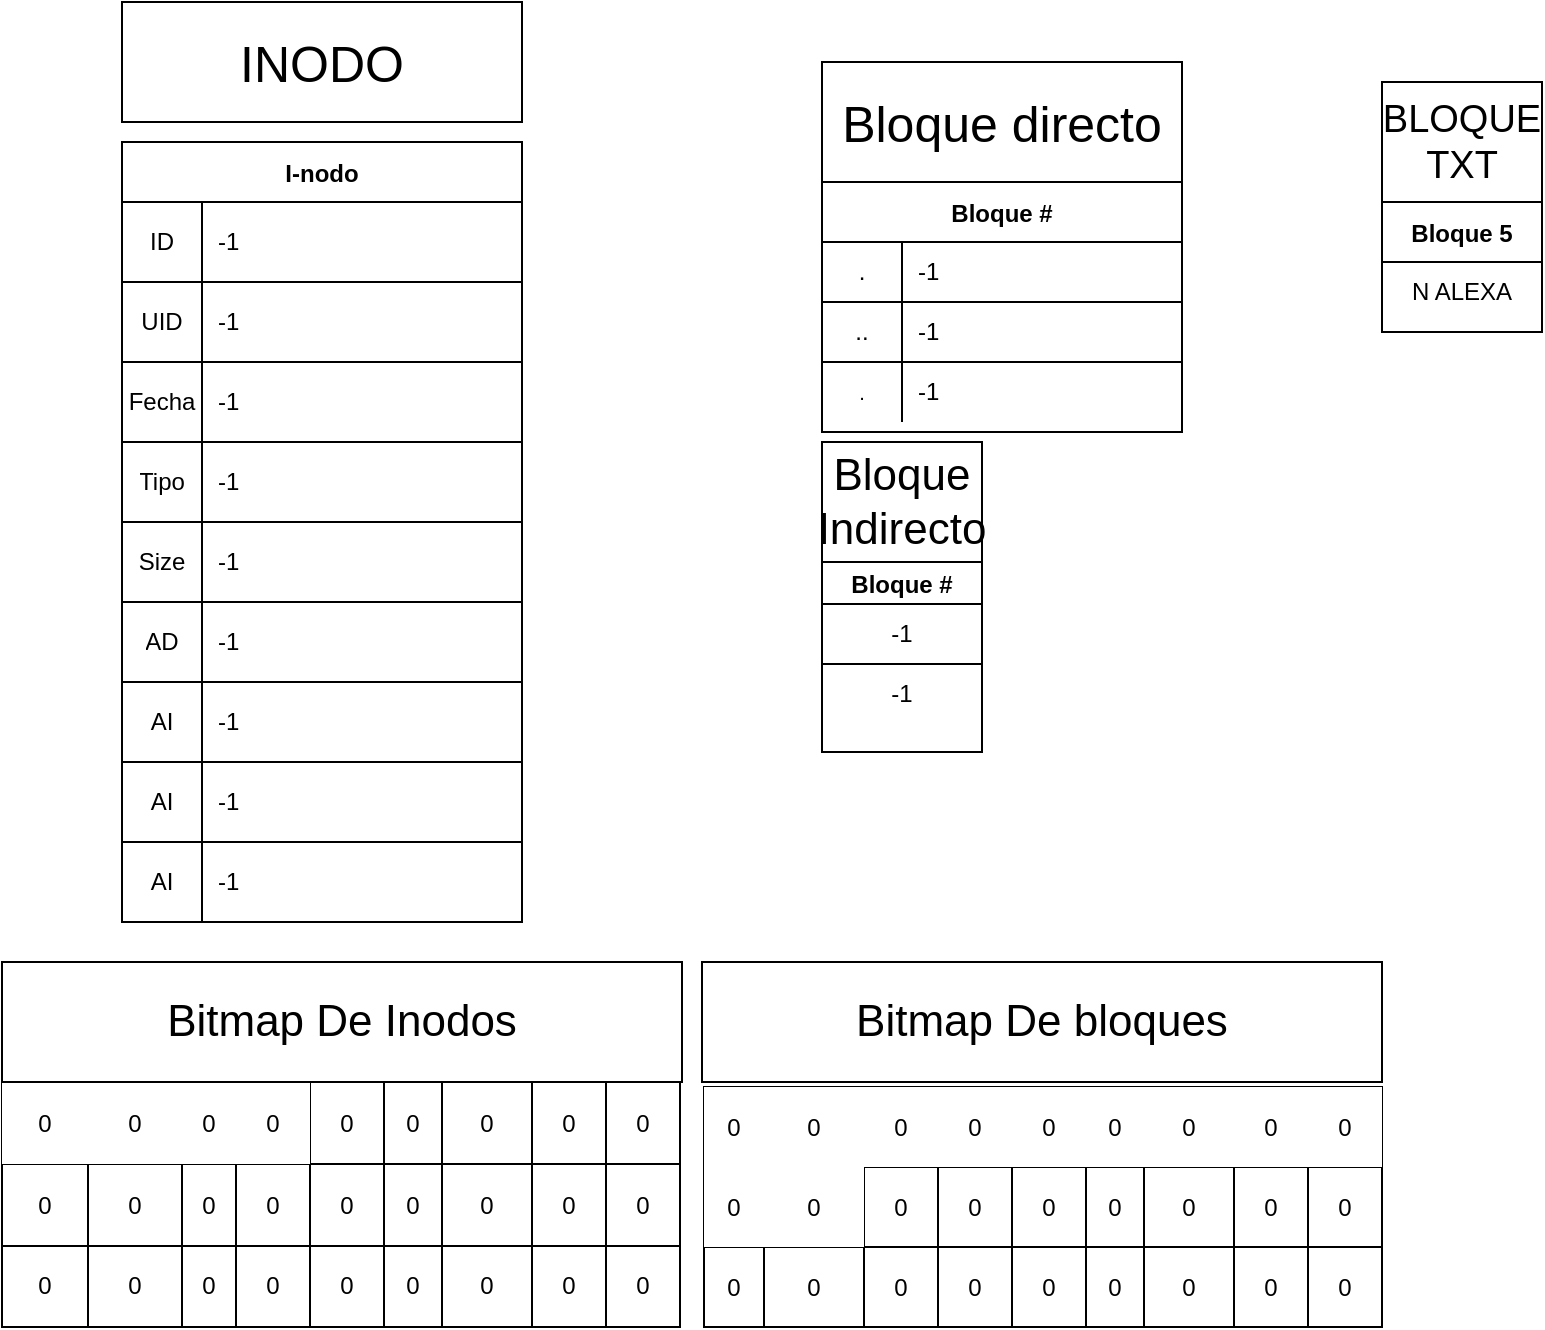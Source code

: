 <mxfile>
    <diagram id="dc-ggkR-Ff9MJkF_ljBO" name="Página-1">
        <mxGraphModel dx="1216" dy="509" grid="1" gridSize="10" guides="1" tooltips="1" connect="1" arrows="1" fold="1" page="1" pageScale="1" pageWidth="827" pageHeight="1169" math="0" shadow="0">
            <root>
                <mxCell id="0"/>
                <mxCell id="1" parent="0"/>
                <mxCell id="2" value="Bloque #" style="shape=table;startSize=21;container=1;collapsible=0;childLayout=tableLayout;fixedRows=1;rowLines=1;fontStyle=1;comic=0;gradientColor=none;resizeLast=0;resizeLastRow=0;" vertex="1" parent="1">
                    <mxGeometry x="440" y="360" width="80" height="95" as="geometry"/>
                </mxCell>
                <mxCell id="3" style="shape=tableRow;horizontal=0;startSize=0;swimlaneHead=0;swimlaneBody=0;top=0;left=0;bottom=0;right=0;collapsible=0;dropTarget=0;fillColor=none;points=[[0,0.5],[1,0.5]];portConstraint=eastwest;comic=0;" vertex="1" parent="2">
                    <mxGeometry y="21" width="80" height="30" as="geometry"/>
                </mxCell>
                <mxCell id="4" value="-1" style="shape=partialRectangle;html=1;whiteSpace=wrap;connectable=0;fillColor=none;top=0;left=0;bottom=0;right=0;overflow=hidden;pointerEvents=1;comic=0;" vertex="1" parent="3">
                    <mxGeometry width="80" height="30" as="geometry">
                        <mxRectangle width="80" height="30" as="alternateBounds"/>
                    </mxGeometry>
                </mxCell>
                <mxCell id="5" value="" style="shape=tableRow;horizontal=0;startSize=0;swimlaneHead=0;swimlaneBody=0;top=0;left=0;bottom=0;right=0;collapsible=0;dropTarget=0;fillColor=none;points=[[0,0.5],[1,0.5]];portConstraint=eastwest;comic=0;" vertex="1" parent="2">
                    <mxGeometry y="51" width="80" height="30" as="geometry"/>
                </mxCell>
                <mxCell id="6" value="-1" style="shape=partialRectangle;html=1;whiteSpace=wrap;connectable=0;fillColor=none;top=0;left=0;bottom=0;right=0;overflow=hidden;pointerEvents=1;comic=0;" vertex="1" parent="5">
                    <mxGeometry width="80" height="30" as="geometry">
                        <mxRectangle width="80" height="30" as="alternateBounds"/>
                    </mxGeometry>
                </mxCell>
                <mxCell id="7" value="Bloque #" style="shape=table;startSize=30;container=1;collapsible=0;childLayout=tableLayout;fixedRows=1;rowLines=1;fontStyle=1;comic=0;gradientColor=none;resizeLast=0;resizeLastRow=0;" vertex="1" parent="1">
                    <mxGeometry x="440" y="170" width="180" height="125" as="geometry"/>
                </mxCell>
                <mxCell id="8" value="" style="shape=tableRow;horizontal=0;startSize=0;swimlaneHead=0;swimlaneBody=0;top=0;left=0;bottom=0;right=0;collapsible=0;dropTarget=0;fillColor=none;points=[[0,0.5],[1,0.5]];portConstraint=eastwest;comic=0;" vertex="1" parent="7">
                    <mxGeometry y="30" width="180" height="30" as="geometry"/>
                </mxCell>
                <mxCell id="9" value="." style="shape=partialRectangle;html=1;whiteSpace=wrap;connectable=0;fillColor=none;top=0;left=0;bottom=0;right=0;overflow=hidden;pointerEvents=1;comic=0;" vertex="1" parent="8">
                    <mxGeometry width="40" height="30" as="geometry">
                        <mxRectangle width="40" height="30" as="alternateBounds"/>
                    </mxGeometry>
                </mxCell>
                <mxCell id="10" value="-1" style="shape=partialRectangle;html=1;whiteSpace=wrap;connectable=0;fillColor=none;top=0;left=0;bottom=0;right=0;align=left;spacingLeft=6;overflow=hidden;comic=0;" vertex="1" parent="8">
                    <mxGeometry x="40" width="140" height="30" as="geometry">
                        <mxRectangle width="140" height="30" as="alternateBounds"/>
                    </mxGeometry>
                </mxCell>
                <mxCell id="11" value="" style="shape=tableRow;horizontal=0;startSize=0;swimlaneHead=0;swimlaneBody=0;top=0;left=0;bottom=0;right=0;collapsible=0;dropTarget=0;fillColor=none;points=[[0,0.5],[1,0.5]];portConstraint=eastwest;comic=0;" vertex="1" parent="7">
                    <mxGeometry y="60" width="180" height="30" as="geometry"/>
                </mxCell>
                <mxCell id="12" value=".." style="shape=partialRectangle;html=1;whiteSpace=wrap;connectable=0;fillColor=none;top=0;left=0;bottom=0;right=0;overflow=hidden;comic=0;" vertex="1" parent="11">
                    <mxGeometry width="40" height="30" as="geometry">
                        <mxRectangle width="40" height="30" as="alternateBounds"/>
                    </mxGeometry>
                </mxCell>
                <mxCell id="13" value="-1" style="shape=partialRectangle;html=1;whiteSpace=wrap;connectable=0;fillColor=none;top=0;left=0;bottom=0;right=0;align=left;spacingLeft=6;overflow=hidden;comic=0;" vertex="1" parent="11">
                    <mxGeometry x="40" width="140" height="30" as="geometry">
                        <mxRectangle width="140" height="30" as="alternateBounds"/>
                    </mxGeometry>
                </mxCell>
                <mxCell id="14" value="" style="shape=tableRow;horizontal=0;startSize=0;swimlaneHead=0;swimlaneBody=0;top=0;left=0;bottom=0;right=0;collapsible=0;dropTarget=0;fillColor=none;points=[[0,0.5],[1,0.5]];portConstraint=eastwest;comic=0;" vertex="1" parent="7">
                    <mxGeometry y="90" width="180" height="30" as="geometry"/>
                </mxCell>
                <mxCell id="15" value="&lt;font style=&quot;font-size: 10px;&quot;&gt;.&lt;/font&gt;" style="shape=partialRectangle;html=1;whiteSpace=wrap;connectable=0;fillColor=none;top=0;left=0;bottom=0;right=0;overflow=hidden;comic=0;" vertex="1" parent="14">
                    <mxGeometry width="40" height="30" as="geometry">
                        <mxRectangle width="40" height="30" as="alternateBounds"/>
                    </mxGeometry>
                </mxCell>
                <mxCell id="16" value="-1" style="shape=partialRectangle;html=1;whiteSpace=wrap;connectable=0;fillColor=none;top=0;left=0;bottom=0;right=0;align=left;spacingLeft=6;overflow=hidden;comic=0;" vertex="1" parent="14">
                    <mxGeometry x="40" width="140" height="30" as="geometry">
                        <mxRectangle width="140" height="30" as="alternateBounds"/>
                    </mxGeometry>
                </mxCell>
                <mxCell id="17" value="I-nodo" style="shape=table;startSize=30;container=1;collapsible=0;childLayout=tableLayout;fixedRows=0;rowLines=1;fontStyle=1;enumerate=0;moveCells=0;comic=0;treeMoving=0;treeFolding=1;resizeHeight=0;resizeWidth=0;expand=1;perimeter=rectanglePerimeter;resizeLastRow=0;resizeLast=1;columnLines=1;" vertex="1" parent="1">
                    <mxGeometry x="90" y="150" width="200" height="390" as="geometry"/>
                </mxCell>
                <mxCell id="18" value="" style="shape=tableRow;horizontal=0;startSize=0;swimlaneHead=0;swimlaneBody=0;top=0;left=0;bottom=0;right=0;collapsible=0;dropTarget=0;fillColor=none;points=[[0,0.5],[1,0.5]];portConstraint=eastwest;" vertex="1" parent="17">
                    <mxGeometry y="30" width="200" height="40" as="geometry"/>
                </mxCell>
                <mxCell id="19" value="ID" style="shape=partialRectangle;html=1;whiteSpace=wrap;connectable=0;fillColor=none;top=0;left=0;bottom=0;right=0;overflow=hidden;pointerEvents=1;" vertex="1" parent="18">
                    <mxGeometry width="40" height="40" as="geometry">
                        <mxRectangle width="40" height="40" as="alternateBounds"/>
                    </mxGeometry>
                </mxCell>
                <mxCell id="20" value="-1" style="shape=partialRectangle;html=1;whiteSpace=wrap;connectable=0;fillColor=none;top=0;left=0;bottom=0;right=0;align=left;spacingLeft=6;overflow=hidden;" vertex="1" parent="18">
                    <mxGeometry x="40" width="160" height="40" as="geometry">
                        <mxRectangle width="160" height="40" as="alternateBounds"/>
                    </mxGeometry>
                </mxCell>
                <mxCell id="21" value="" style="shape=tableRow;horizontal=0;startSize=0;swimlaneHead=0;swimlaneBody=0;top=0;left=0;bottom=0;right=0;collapsible=0;dropTarget=0;fillColor=none;points=[[0,0.5],[1,0.5]];portConstraint=eastwest;" vertex="1" parent="17">
                    <mxGeometry y="70" width="200" height="40" as="geometry"/>
                </mxCell>
                <mxCell id="22" value="UID" style="shape=partialRectangle;html=1;whiteSpace=wrap;connectable=0;fillColor=none;top=0;left=0;bottom=0;right=0;overflow=hidden;" vertex="1" parent="21">
                    <mxGeometry width="40" height="40" as="geometry">
                        <mxRectangle width="40" height="40" as="alternateBounds"/>
                    </mxGeometry>
                </mxCell>
                <mxCell id="23" value="-1" style="shape=partialRectangle;html=1;whiteSpace=wrap;connectable=0;fillColor=none;top=0;left=0;bottom=0;right=0;align=left;spacingLeft=6;overflow=hidden;" vertex="1" parent="21">
                    <mxGeometry x="40" width="160" height="40" as="geometry">
                        <mxRectangle width="160" height="40" as="alternateBounds"/>
                    </mxGeometry>
                </mxCell>
                <mxCell id="24" value="" style="shape=tableRow;horizontal=0;startSize=0;swimlaneHead=0;swimlaneBody=0;top=0;left=0;bottom=0;right=0;collapsible=0;dropTarget=0;fillColor=none;points=[[0,0.5],[1,0.5]];portConstraint=eastwest;" vertex="1" parent="17">
                    <mxGeometry y="110" width="200" height="40" as="geometry"/>
                </mxCell>
                <mxCell id="25" value="Fecha" style="shape=partialRectangle;html=1;whiteSpace=wrap;connectable=0;fillColor=none;top=0;left=0;bottom=0;right=0;overflow=hidden;" vertex="1" parent="24">
                    <mxGeometry width="40" height="40" as="geometry">
                        <mxRectangle width="40" height="40" as="alternateBounds"/>
                    </mxGeometry>
                </mxCell>
                <mxCell id="26" value="-1" style="shape=partialRectangle;html=1;whiteSpace=wrap;connectable=0;fillColor=none;top=0;left=0;bottom=0;right=0;align=left;spacingLeft=6;overflow=hidden;" vertex="1" parent="24">
                    <mxGeometry x="40" width="160" height="40" as="geometry">
                        <mxRectangle width="160" height="40" as="alternateBounds"/>
                    </mxGeometry>
                </mxCell>
                <mxCell id="27" style="shape=tableRow;horizontal=0;startSize=0;swimlaneHead=0;swimlaneBody=0;top=0;left=0;bottom=0;right=0;collapsible=0;dropTarget=0;fillColor=none;points=[[0,0.5],[1,0.5]];portConstraint=eastwest;" vertex="1" parent="17">
                    <mxGeometry y="150" width="200" height="40" as="geometry"/>
                </mxCell>
                <mxCell id="28" value="Tipo" style="shape=partialRectangle;html=1;whiteSpace=wrap;connectable=0;fillColor=none;top=0;left=0;bottom=0;right=0;overflow=hidden;" vertex="1" parent="27">
                    <mxGeometry width="40" height="40" as="geometry">
                        <mxRectangle width="40" height="40" as="alternateBounds"/>
                    </mxGeometry>
                </mxCell>
                <mxCell id="29" value="-1" style="shape=partialRectangle;html=1;whiteSpace=wrap;connectable=0;fillColor=none;top=0;left=0;bottom=0;right=0;align=left;spacingLeft=6;overflow=hidden;" vertex="1" parent="27">
                    <mxGeometry x="40" width="160" height="40" as="geometry">
                        <mxRectangle width="160" height="40" as="alternateBounds"/>
                    </mxGeometry>
                </mxCell>
                <mxCell id="30" style="shape=tableRow;horizontal=0;startSize=0;swimlaneHead=0;swimlaneBody=0;top=0;left=0;bottom=0;right=0;collapsible=0;dropTarget=0;fillColor=none;points=[[0,0.5],[1,0.5]];portConstraint=eastwest;" vertex="1" parent="17">
                    <mxGeometry y="190" width="200" height="40" as="geometry"/>
                </mxCell>
                <mxCell id="31" value="Size" style="shape=partialRectangle;html=1;whiteSpace=wrap;connectable=0;fillColor=none;top=0;left=0;bottom=0;right=0;overflow=hidden;" vertex="1" parent="30">
                    <mxGeometry width="40" height="40" as="geometry">
                        <mxRectangle width="40" height="40" as="alternateBounds"/>
                    </mxGeometry>
                </mxCell>
                <mxCell id="32" value="-1" style="shape=partialRectangle;html=1;whiteSpace=wrap;connectable=0;fillColor=none;top=0;left=0;bottom=0;right=0;align=left;spacingLeft=6;overflow=hidden;" vertex="1" parent="30">
                    <mxGeometry x="40" width="160" height="40" as="geometry">
                        <mxRectangle width="160" height="40" as="alternateBounds"/>
                    </mxGeometry>
                </mxCell>
                <mxCell id="33" style="shape=tableRow;horizontal=0;startSize=0;swimlaneHead=0;swimlaneBody=0;top=0;left=0;bottom=0;right=0;collapsible=0;dropTarget=0;fillColor=none;points=[[0,0.5],[1,0.5]];portConstraint=eastwest;" vertex="1" parent="17">
                    <mxGeometry y="230" width="200" height="40" as="geometry"/>
                </mxCell>
                <mxCell id="34" value="AD" style="shape=partialRectangle;html=1;whiteSpace=wrap;connectable=0;fillColor=none;top=0;left=0;bottom=0;right=0;overflow=hidden;" vertex="1" parent="33">
                    <mxGeometry width="40" height="40" as="geometry">
                        <mxRectangle width="40" height="40" as="alternateBounds"/>
                    </mxGeometry>
                </mxCell>
                <mxCell id="35" value="-1" style="shape=partialRectangle;html=1;whiteSpace=wrap;connectable=0;fillColor=none;top=0;left=0;bottom=0;right=0;align=left;spacingLeft=6;overflow=hidden;" vertex="1" parent="33">
                    <mxGeometry x="40" width="160" height="40" as="geometry">
                        <mxRectangle width="160" height="40" as="alternateBounds"/>
                    </mxGeometry>
                </mxCell>
                <mxCell id="36" style="shape=tableRow;horizontal=0;startSize=0;swimlaneHead=0;swimlaneBody=0;top=0;left=0;bottom=0;right=0;collapsible=0;dropTarget=0;fillColor=none;points=[[0,0.5],[1,0.5]];portConstraint=eastwest;" vertex="1" parent="17">
                    <mxGeometry y="270" width="200" height="40" as="geometry"/>
                </mxCell>
                <mxCell id="37" value="AI" style="shape=partialRectangle;html=1;whiteSpace=wrap;connectable=0;fillColor=none;top=0;left=0;bottom=0;right=0;overflow=hidden;" vertex="1" parent="36">
                    <mxGeometry width="40" height="40" as="geometry">
                        <mxRectangle width="40" height="40" as="alternateBounds"/>
                    </mxGeometry>
                </mxCell>
                <mxCell id="38" value="-1" style="shape=partialRectangle;html=1;whiteSpace=wrap;connectable=0;fillColor=none;top=0;left=0;bottom=0;right=0;align=left;spacingLeft=6;overflow=hidden;" vertex="1" parent="36">
                    <mxGeometry x="40" width="160" height="40" as="geometry">
                        <mxRectangle width="160" height="40" as="alternateBounds"/>
                    </mxGeometry>
                </mxCell>
                <mxCell id="39" style="shape=tableRow;horizontal=0;startSize=0;swimlaneHead=0;swimlaneBody=0;top=0;left=0;bottom=0;right=0;collapsible=0;dropTarget=0;fillColor=none;points=[[0,0.5],[1,0.5]];portConstraint=eastwest;" vertex="1" parent="17">
                    <mxGeometry y="310" width="200" height="40" as="geometry"/>
                </mxCell>
                <mxCell id="40" value="AI" style="shape=partialRectangle;html=1;whiteSpace=wrap;connectable=0;fillColor=none;top=0;left=0;bottom=0;right=0;overflow=hidden;" vertex="1" parent="39">
                    <mxGeometry width="40" height="40" as="geometry">
                        <mxRectangle width="40" height="40" as="alternateBounds"/>
                    </mxGeometry>
                </mxCell>
                <mxCell id="41" value="-1" style="shape=partialRectangle;html=1;whiteSpace=wrap;connectable=0;fillColor=none;top=0;left=0;bottom=0;right=0;align=left;spacingLeft=6;overflow=hidden;" vertex="1" parent="39">
                    <mxGeometry x="40" width="160" height="40" as="geometry">
                        <mxRectangle width="160" height="40" as="alternateBounds"/>
                    </mxGeometry>
                </mxCell>
                <mxCell id="42" style="shape=tableRow;horizontal=0;startSize=0;swimlaneHead=0;swimlaneBody=0;top=0;left=0;bottom=0;right=0;collapsible=0;dropTarget=0;fillColor=none;points=[[0,0.5],[1,0.5]];portConstraint=eastwest;" vertex="1" parent="17">
                    <mxGeometry y="350" width="200" height="40" as="geometry"/>
                </mxCell>
                <mxCell id="43" value="AI" style="shape=partialRectangle;html=1;whiteSpace=wrap;connectable=0;fillColor=none;top=0;left=0;bottom=0;right=0;overflow=hidden;" vertex="1" parent="42">
                    <mxGeometry width="40" height="40" as="geometry">
                        <mxRectangle width="40" height="40" as="alternateBounds"/>
                    </mxGeometry>
                </mxCell>
                <mxCell id="44" value="-1" style="shape=partialRectangle;html=1;whiteSpace=wrap;connectable=0;fillColor=none;top=0;left=0;bottom=0;right=0;align=left;spacingLeft=6;overflow=hidden;" vertex="1" parent="42">
                    <mxGeometry x="40" width="160" height="40" as="geometry">
                        <mxRectangle width="160" height="40" as="alternateBounds"/>
                    </mxGeometry>
                </mxCell>
                <mxCell id="45" value="0" style="group" vertex="1" connectable="0" parent="1">
                    <mxGeometry x="380" y="560" width="340" height="182.5" as="geometry"/>
                </mxCell>
                <mxCell id="46" value="" style="shape=table;html=1;whiteSpace=wrap;startSize=0;container=1;collapsible=0;childLayout=tableLayout;" vertex="1" parent="45">
                    <mxGeometry x="1" y="62.5" width="339" height="120" as="geometry"/>
                </mxCell>
                <mxCell id="47" value="" style="shape=tableRow;horizontal=0;startSize=0;swimlaneHead=0;swimlaneBody=0;top=0;left=0;bottom=0;right=0;collapsible=0;dropTarget=0;fillColor=none;points=[[0,0.5],[1,0.5]];portConstraint=eastwest;" vertex="1" parent="46">
                    <mxGeometry width="339" height="40" as="geometry"/>
                </mxCell>
                <mxCell id="48" value="0" style="shape=partialRectangle;html=1;whiteSpace=wrap;connectable=0;top=0;left=0;bottom=0;right=0;overflow=hidden;" vertex="1" parent="47">
                    <mxGeometry width="30" height="40" as="geometry">
                        <mxRectangle width="30" height="40" as="alternateBounds"/>
                    </mxGeometry>
                </mxCell>
                <mxCell id="49" value="0" style="shape=partialRectangle;html=1;whiteSpace=wrap;connectable=0;top=0;left=0;bottom=0;right=0;overflow=hidden;" vertex="1" parent="47">
                    <mxGeometry x="30" width="50" height="40" as="geometry">
                        <mxRectangle width="50" height="40" as="alternateBounds"/>
                    </mxGeometry>
                </mxCell>
                <mxCell id="50" value="0" style="shape=partialRectangle;html=1;whiteSpace=wrap;connectable=0;top=0;left=0;bottom=0;right=0;overflow=hidden;" vertex="1" parent="47">
                    <mxGeometry x="80" width="37" height="40" as="geometry">
                        <mxRectangle width="37" height="40" as="alternateBounds"/>
                    </mxGeometry>
                </mxCell>
                <mxCell id="51" value="0" style="shape=partialRectangle;html=1;whiteSpace=wrap;connectable=0;top=0;left=0;bottom=0;right=0;overflow=hidden;" vertex="1" parent="47">
                    <mxGeometry x="117" width="37" height="40" as="geometry">
                        <mxRectangle width="37" height="40" as="alternateBounds"/>
                    </mxGeometry>
                </mxCell>
                <mxCell id="52" value="0" style="shape=partialRectangle;html=1;whiteSpace=wrap;connectable=0;top=0;left=0;bottom=0;right=0;overflow=hidden;" vertex="1" parent="47">
                    <mxGeometry x="154" width="37" height="40" as="geometry">
                        <mxRectangle width="37" height="40" as="alternateBounds"/>
                    </mxGeometry>
                </mxCell>
                <mxCell id="53" value="0" style="shape=partialRectangle;html=1;whiteSpace=wrap;connectable=0;top=0;left=0;bottom=0;right=0;overflow=hidden;" vertex="1" parent="47">
                    <mxGeometry x="191" width="29" height="40" as="geometry">
                        <mxRectangle width="29" height="40" as="alternateBounds"/>
                    </mxGeometry>
                </mxCell>
                <mxCell id="54" value="0" style="shape=partialRectangle;html=1;whiteSpace=wrap;connectable=0;top=0;left=0;bottom=0;right=0;overflow=hidden;" vertex="1" parent="47">
                    <mxGeometry x="220" width="45" height="40" as="geometry">
                        <mxRectangle width="45" height="40" as="alternateBounds"/>
                    </mxGeometry>
                </mxCell>
                <mxCell id="55" value="0" style="shape=partialRectangle;html=1;whiteSpace=wrap;connectable=0;top=0;left=0;bottom=0;right=0;overflow=hidden;" vertex="1" parent="47">
                    <mxGeometry x="265" width="37" height="40" as="geometry">
                        <mxRectangle width="37" height="40" as="alternateBounds"/>
                    </mxGeometry>
                </mxCell>
                <mxCell id="56" value="0" style="shape=partialRectangle;html=1;whiteSpace=wrap;connectable=0;top=0;left=0;bottom=0;right=0;overflow=hidden;" vertex="1" parent="47">
                    <mxGeometry x="302" width="37" height="40" as="geometry">
                        <mxRectangle width="37" height="40" as="alternateBounds"/>
                    </mxGeometry>
                </mxCell>
                <mxCell id="57" value="" style="shape=tableRow;horizontal=0;startSize=0;swimlaneHead=0;swimlaneBody=0;top=0;left=0;bottom=0;right=0;collapsible=0;dropTarget=0;fillColor=none;points=[[0,0.5],[1,0.5]];portConstraint=eastwest;" vertex="1" parent="46">
                    <mxGeometry y="40" width="339" height="40" as="geometry"/>
                </mxCell>
                <mxCell id="58" value="0" style="shape=partialRectangle;html=1;whiteSpace=wrap;connectable=0;top=0;left=0;bottom=0;right=0;overflow=hidden;" vertex="1" parent="57">
                    <mxGeometry width="30" height="40" as="geometry">
                        <mxRectangle width="30" height="40" as="alternateBounds"/>
                    </mxGeometry>
                </mxCell>
                <mxCell id="59" value="0" style="shape=partialRectangle;html=1;whiteSpace=wrap;connectable=0;top=0;left=0;bottom=0;right=0;overflow=hidden;" vertex="1" parent="57">
                    <mxGeometry x="30" width="50" height="40" as="geometry">
                        <mxRectangle width="50" height="40" as="alternateBounds"/>
                    </mxGeometry>
                </mxCell>
                <mxCell id="60" value="0" style="shape=partialRectangle;html=1;whiteSpace=wrap;connectable=0;fillColor=none;top=0;left=0;bottom=0;right=0;overflow=hidden;" vertex="1" parent="57">
                    <mxGeometry x="80" width="37" height="40" as="geometry">
                        <mxRectangle width="37" height="40" as="alternateBounds"/>
                    </mxGeometry>
                </mxCell>
                <mxCell id="61" value="0" style="shape=partialRectangle;html=1;whiteSpace=wrap;connectable=0;fillColor=none;top=0;left=0;bottom=0;right=0;overflow=hidden;" vertex="1" parent="57">
                    <mxGeometry x="117" width="37" height="40" as="geometry">
                        <mxRectangle width="37" height="40" as="alternateBounds"/>
                    </mxGeometry>
                </mxCell>
                <mxCell id="62" value="0" style="shape=partialRectangle;html=1;whiteSpace=wrap;connectable=0;fillColor=none;top=0;left=0;bottom=0;right=0;overflow=hidden;" vertex="1" parent="57">
                    <mxGeometry x="154" width="37" height="40" as="geometry">
                        <mxRectangle width="37" height="40" as="alternateBounds"/>
                    </mxGeometry>
                </mxCell>
                <mxCell id="63" value="0" style="shape=partialRectangle;html=1;whiteSpace=wrap;connectable=0;fillColor=none;top=0;left=0;bottom=0;right=0;overflow=hidden;" vertex="1" parent="57">
                    <mxGeometry x="191" width="29" height="40" as="geometry">
                        <mxRectangle width="29" height="40" as="alternateBounds"/>
                    </mxGeometry>
                </mxCell>
                <mxCell id="64" value="0" style="shape=partialRectangle;html=1;whiteSpace=wrap;connectable=0;fillColor=none;top=0;left=0;bottom=0;right=0;overflow=hidden;" vertex="1" parent="57">
                    <mxGeometry x="220" width="45" height="40" as="geometry">
                        <mxRectangle width="45" height="40" as="alternateBounds"/>
                    </mxGeometry>
                </mxCell>
                <mxCell id="65" value="0" style="shape=partialRectangle;html=1;whiteSpace=wrap;connectable=0;fillColor=none;top=0;left=0;bottom=0;right=0;overflow=hidden;" vertex="1" parent="57">
                    <mxGeometry x="265" width="37" height="40" as="geometry">
                        <mxRectangle width="37" height="40" as="alternateBounds"/>
                    </mxGeometry>
                </mxCell>
                <mxCell id="66" value="0" style="shape=partialRectangle;html=1;whiteSpace=wrap;connectable=0;fillColor=none;top=0;left=0;bottom=0;right=0;overflow=hidden;" vertex="1" parent="57">
                    <mxGeometry x="302" width="37" height="40" as="geometry">
                        <mxRectangle width="37" height="40" as="alternateBounds"/>
                    </mxGeometry>
                </mxCell>
                <mxCell id="67" value="" style="shape=tableRow;horizontal=0;startSize=0;swimlaneHead=0;swimlaneBody=0;top=0;left=0;bottom=0;right=0;collapsible=0;dropTarget=0;fillColor=none;points=[[0,0.5],[1,0.5]];portConstraint=eastwest;" vertex="1" parent="46">
                    <mxGeometry y="80" width="339" height="40" as="geometry"/>
                </mxCell>
                <mxCell id="68" value="0" style="shape=partialRectangle;html=1;whiteSpace=wrap;connectable=0;fillColor=none;top=0;left=0;bottom=0;right=0;overflow=hidden;" vertex="1" parent="67">
                    <mxGeometry width="30" height="40" as="geometry">
                        <mxRectangle width="30" height="40" as="alternateBounds"/>
                    </mxGeometry>
                </mxCell>
                <mxCell id="69" value="0" style="shape=partialRectangle;html=1;whiteSpace=wrap;connectable=0;fillColor=none;top=0;left=0;bottom=0;right=0;overflow=hidden;" vertex="1" parent="67">
                    <mxGeometry x="30" width="50" height="40" as="geometry">
                        <mxRectangle width="50" height="40" as="alternateBounds"/>
                    </mxGeometry>
                </mxCell>
                <mxCell id="70" value="0" style="shape=partialRectangle;html=1;whiteSpace=wrap;connectable=0;fillColor=none;top=0;left=0;bottom=0;right=0;overflow=hidden;" vertex="1" parent="67">
                    <mxGeometry x="80" width="37" height="40" as="geometry">
                        <mxRectangle width="37" height="40" as="alternateBounds"/>
                    </mxGeometry>
                </mxCell>
                <mxCell id="71" value="0" style="shape=partialRectangle;html=1;whiteSpace=wrap;connectable=0;fillColor=none;top=0;left=0;bottom=0;right=0;overflow=hidden;" vertex="1" parent="67">
                    <mxGeometry x="117" width="37" height="40" as="geometry">
                        <mxRectangle width="37" height="40" as="alternateBounds"/>
                    </mxGeometry>
                </mxCell>
                <mxCell id="72" value="0" style="shape=partialRectangle;html=1;whiteSpace=wrap;connectable=0;fillColor=none;top=0;left=0;bottom=0;right=0;overflow=hidden;" vertex="1" parent="67">
                    <mxGeometry x="154" width="37" height="40" as="geometry">
                        <mxRectangle width="37" height="40" as="alternateBounds"/>
                    </mxGeometry>
                </mxCell>
                <mxCell id="73" value="0" style="shape=partialRectangle;html=1;whiteSpace=wrap;connectable=0;fillColor=none;top=0;left=0;bottom=0;right=0;overflow=hidden;" vertex="1" parent="67">
                    <mxGeometry x="191" width="29" height="40" as="geometry">
                        <mxRectangle width="29" height="40" as="alternateBounds"/>
                    </mxGeometry>
                </mxCell>
                <mxCell id="74" value="0" style="shape=partialRectangle;html=1;whiteSpace=wrap;connectable=0;fillColor=none;top=0;left=0;bottom=0;right=0;overflow=hidden;" vertex="1" parent="67">
                    <mxGeometry x="220" width="45" height="40" as="geometry">
                        <mxRectangle width="45" height="40" as="alternateBounds"/>
                    </mxGeometry>
                </mxCell>
                <mxCell id="75" value="0" style="shape=partialRectangle;html=1;whiteSpace=wrap;connectable=0;fillColor=none;top=0;left=0;bottom=0;right=0;overflow=hidden;" vertex="1" parent="67">
                    <mxGeometry x="265" width="37" height="40" as="geometry">
                        <mxRectangle width="37" height="40" as="alternateBounds"/>
                    </mxGeometry>
                </mxCell>
                <mxCell id="76" value="0" style="shape=partialRectangle;html=1;whiteSpace=wrap;connectable=0;fillColor=none;top=0;left=0;bottom=0;right=0;overflow=hidden;" vertex="1" parent="67">
                    <mxGeometry x="302" width="37" height="40" as="geometry">
                        <mxRectangle width="37" height="40" as="alternateBounds"/>
                    </mxGeometry>
                </mxCell>
                <mxCell id="77" value="&lt;font style=&quot;font-size: 22px;&quot;&gt;Bitmap De bloques&lt;/font&gt;" style="rounded=0;whiteSpace=wrap;html=1;fontSize=10;" vertex="1" parent="45">
                    <mxGeometry width="340" height="60" as="geometry"/>
                </mxCell>
                <mxCell id="78" value="" style="group" vertex="1" connectable="0" parent="1">
                    <mxGeometry x="30" y="560" width="340" height="182.5" as="geometry"/>
                </mxCell>
                <mxCell id="79" value="" style="shape=table;html=1;whiteSpace=wrap;startSize=0;container=1;collapsible=0;childLayout=tableLayout;" vertex="1" parent="78">
                    <mxGeometry y="60" width="339" height="122.5" as="geometry"/>
                </mxCell>
                <mxCell id="80" value="" style="shape=tableRow;horizontal=0;startSize=0;swimlaneHead=0;swimlaneBody=0;top=0;left=0;bottom=0;right=0;collapsible=0;dropTarget=0;fillColor=none;points=[[0,0.5],[1,0.5]];portConstraint=eastwest;" vertex="1" parent="79">
                    <mxGeometry width="339" height="41" as="geometry"/>
                </mxCell>
                <mxCell id="81" value="0" style="shape=partialRectangle;html=1;whiteSpace=wrap;connectable=0;top=0;left=0;bottom=0;right=0;overflow=hidden;" vertex="1" parent="80">
                    <mxGeometry width="43" height="41" as="geometry">
                        <mxRectangle width="43" height="41" as="alternateBounds"/>
                    </mxGeometry>
                </mxCell>
                <mxCell id="82" value="0" style="shape=partialRectangle;html=1;whiteSpace=wrap;connectable=0;top=0;left=0;bottom=0;right=0;overflow=hidden;" vertex="1" parent="80">
                    <mxGeometry x="43" width="47" height="41" as="geometry">
                        <mxRectangle width="47" height="41" as="alternateBounds"/>
                    </mxGeometry>
                </mxCell>
                <mxCell id="83" value="0" style="shape=partialRectangle;html=1;whiteSpace=wrap;connectable=0;top=0;left=0;bottom=0;right=0;overflow=hidden;" vertex="1" parent="80">
                    <mxGeometry x="90" width="27" height="41" as="geometry">
                        <mxRectangle width="27" height="41" as="alternateBounds"/>
                    </mxGeometry>
                </mxCell>
                <mxCell id="84" value="0" style="shape=partialRectangle;html=1;whiteSpace=wrap;connectable=0;top=0;left=0;bottom=0;right=0;overflow=hidden;" vertex="1" parent="80">
                    <mxGeometry x="117" width="37" height="41" as="geometry">
                        <mxRectangle width="37" height="41" as="alternateBounds"/>
                    </mxGeometry>
                </mxCell>
                <mxCell id="85" value="0" style="shape=partialRectangle;html=1;whiteSpace=wrap;connectable=0;fillColor=none;top=0;left=0;bottom=0;right=0;overflow=hidden;" vertex="1" parent="80">
                    <mxGeometry x="154" width="37" height="41" as="geometry">
                        <mxRectangle width="37" height="41" as="alternateBounds"/>
                    </mxGeometry>
                </mxCell>
                <mxCell id="86" value="0" style="shape=partialRectangle;html=1;whiteSpace=wrap;connectable=0;fillColor=none;top=0;left=0;bottom=0;right=0;overflow=hidden;" vertex="1" parent="80">
                    <mxGeometry x="191" width="29" height="41" as="geometry">
                        <mxRectangle width="29" height="41" as="alternateBounds"/>
                    </mxGeometry>
                </mxCell>
                <mxCell id="87" value="0" style="shape=partialRectangle;html=1;whiteSpace=wrap;connectable=0;fillColor=none;top=0;left=0;bottom=0;right=0;overflow=hidden;" vertex="1" parent="80">
                    <mxGeometry x="220" width="45" height="41" as="geometry">
                        <mxRectangle width="45" height="41" as="alternateBounds"/>
                    </mxGeometry>
                </mxCell>
                <mxCell id="88" value="0" style="shape=partialRectangle;html=1;whiteSpace=wrap;connectable=0;fillColor=none;top=0;left=0;bottom=0;right=0;overflow=hidden;" vertex="1" parent="80">
                    <mxGeometry x="265" width="37" height="41" as="geometry">
                        <mxRectangle width="37" height="41" as="alternateBounds"/>
                    </mxGeometry>
                </mxCell>
                <mxCell id="89" value="0" style="shape=partialRectangle;html=1;whiteSpace=wrap;connectable=0;fillColor=none;top=0;left=0;bottom=0;right=0;overflow=hidden;" vertex="1" parent="80">
                    <mxGeometry x="302" width="37" height="41" as="geometry">
                        <mxRectangle width="37" height="41" as="alternateBounds"/>
                    </mxGeometry>
                </mxCell>
                <mxCell id="90" value="" style="shape=tableRow;horizontal=0;startSize=0;swimlaneHead=0;swimlaneBody=0;top=0;left=0;bottom=0;right=0;collapsible=0;dropTarget=0;fillColor=none;points=[[0,0.5],[1,0.5]];portConstraint=eastwest;" vertex="1" parent="79">
                    <mxGeometry y="41" width="339" height="41" as="geometry"/>
                </mxCell>
                <mxCell id="91" value="0" style="shape=partialRectangle;html=1;whiteSpace=wrap;connectable=0;fillColor=none;top=0;left=0;bottom=0;right=0;overflow=hidden;" vertex="1" parent="90">
                    <mxGeometry width="43" height="41" as="geometry">
                        <mxRectangle width="43" height="41" as="alternateBounds"/>
                    </mxGeometry>
                </mxCell>
                <mxCell id="92" value="0" style="shape=partialRectangle;html=1;whiteSpace=wrap;connectable=0;fillColor=none;top=0;left=0;bottom=0;right=0;overflow=hidden;" vertex="1" parent="90">
                    <mxGeometry x="43" width="47" height="41" as="geometry">
                        <mxRectangle width="47" height="41" as="alternateBounds"/>
                    </mxGeometry>
                </mxCell>
                <mxCell id="93" value="0" style="shape=partialRectangle;html=1;whiteSpace=wrap;connectable=0;fillColor=none;top=0;left=0;bottom=0;right=0;overflow=hidden;" vertex="1" parent="90">
                    <mxGeometry x="90" width="27" height="41" as="geometry">
                        <mxRectangle width="27" height="41" as="alternateBounds"/>
                    </mxGeometry>
                </mxCell>
                <mxCell id="94" value="0" style="shape=partialRectangle;html=1;whiteSpace=wrap;connectable=0;fillColor=none;top=0;left=0;bottom=0;right=0;overflow=hidden;" vertex="1" parent="90">
                    <mxGeometry x="117" width="37" height="41" as="geometry">
                        <mxRectangle width="37" height="41" as="alternateBounds"/>
                    </mxGeometry>
                </mxCell>
                <mxCell id="95" value="0" style="shape=partialRectangle;html=1;whiteSpace=wrap;connectable=0;fillColor=none;top=0;left=0;bottom=0;right=0;overflow=hidden;" vertex="1" parent="90">
                    <mxGeometry x="154" width="37" height="41" as="geometry">
                        <mxRectangle width="37" height="41" as="alternateBounds"/>
                    </mxGeometry>
                </mxCell>
                <mxCell id="96" value="0" style="shape=partialRectangle;html=1;whiteSpace=wrap;connectable=0;fillColor=none;top=0;left=0;bottom=0;right=0;overflow=hidden;" vertex="1" parent="90">
                    <mxGeometry x="191" width="29" height="41" as="geometry">
                        <mxRectangle width="29" height="41" as="alternateBounds"/>
                    </mxGeometry>
                </mxCell>
                <mxCell id="97" value="0" style="shape=partialRectangle;html=1;whiteSpace=wrap;connectable=0;fillColor=none;top=0;left=0;bottom=0;right=0;overflow=hidden;" vertex="1" parent="90">
                    <mxGeometry x="220" width="45" height="41" as="geometry">
                        <mxRectangle width="45" height="41" as="alternateBounds"/>
                    </mxGeometry>
                </mxCell>
                <mxCell id="98" value="0" style="shape=partialRectangle;html=1;whiteSpace=wrap;connectable=0;fillColor=none;top=0;left=0;bottom=0;right=0;overflow=hidden;" vertex="1" parent="90">
                    <mxGeometry x="265" width="37" height="41" as="geometry">
                        <mxRectangle width="37" height="41" as="alternateBounds"/>
                    </mxGeometry>
                </mxCell>
                <mxCell id="99" value="0" style="shape=partialRectangle;html=1;whiteSpace=wrap;connectable=0;fillColor=none;top=0;left=0;bottom=0;right=0;overflow=hidden;" vertex="1" parent="90">
                    <mxGeometry x="302" width="37" height="41" as="geometry">
                        <mxRectangle width="37" height="41" as="alternateBounds"/>
                    </mxGeometry>
                </mxCell>
                <mxCell id="100" value="" style="shape=tableRow;horizontal=0;startSize=0;swimlaneHead=0;swimlaneBody=0;top=0;left=0;bottom=0;right=0;collapsible=0;dropTarget=0;fillColor=none;points=[[0,0.5],[1,0.5]];portConstraint=eastwest;" vertex="1" parent="79">
                    <mxGeometry y="82" width="339" height="40" as="geometry"/>
                </mxCell>
                <mxCell id="101" value="0" style="shape=partialRectangle;html=1;whiteSpace=wrap;connectable=0;fillColor=none;top=0;left=0;bottom=0;right=0;overflow=hidden;" vertex="1" parent="100">
                    <mxGeometry width="43" height="40" as="geometry">
                        <mxRectangle width="43" height="40" as="alternateBounds"/>
                    </mxGeometry>
                </mxCell>
                <mxCell id="102" value="0" style="shape=partialRectangle;html=1;whiteSpace=wrap;connectable=0;fillColor=none;top=0;left=0;bottom=0;right=0;overflow=hidden;" vertex="1" parent="100">
                    <mxGeometry x="43" width="47" height="40" as="geometry">
                        <mxRectangle width="47" height="40" as="alternateBounds"/>
                    </mxGeometry>
                </mxCell>
                <mxCell id="103" value="0" style="shape=partialRectangle;html=1;whiteSpace=wrap;connectable=0;fillColor=none;top=0;left=0;bottom=0;right=0;overflow=hidden;" vertex="1" parent="100">
                    <mxGeometry x="90" width="27" height="40" as="geometry">
                        <mxRectangle width="27" height="40" as="alternateBounds"/>
                    </mxGeometry>
                </mxCell>
                <mxCell id="104" value="0" style="shape=partialRectangle;html=1;whiteSpace=wrap;connectable=0;fillColor=none;top=0;left=0;bottom=0;right=0;overflow=hidden;" vertex="1" parent="100">
                    <mxGeometry x="117" width="37" height="40" as="geometry">
                        <mxRectangle width="37" height="40" as="alternateBounds"/>
                    </mxGeometry>
                </mxCell>
                <mxCell id="105" value="0" style="shape=partialRectangle;html=1;whiteSpace=wrap;connectable=0;fillColor=none;top=0;left=0;bottom=0;right=0;overflow=hidden;" vertex="1" parent="100">
                    <mxGeometry x="154" width="37" height="40" as="geometry">
                        <mxRectangle width="37" height="40" as="alternateBounds"/>
                    </mxGeometry>
                </mxCell>
                <mxCell id="106" value="0" style="shape=partialRectangle;html=1;whiteSpace=wrap;connectable=0;fillColor=none;top=0;left=0;bottom=0;right=0;overflow=hidden;" vertex="1" parent="100">
                    <mxGeometry x="191" width="29" height="40" as="geometry">
                        <mxRectangle width="29" height="40" as="alternateBounds"/>
                    </mxGeometry>
                </mxCell>
                <mxCell id="107" value="0" style="shape=partialRectangle;html=1;whiteSpace=wrap;connectable=0;fillColor=none;top=0;left=0;bottom=0;right=0;overflow=hidden;" vertex="1" parent="100">
                    <mxGeometry x="220" width="45" height="40" as="geometry">
                        <mxRectangle width="45" height="40" as="alternateBounds"/>
                    </mxGeometry>
                </mxCell>
                <mxCell id="108" value="0" style="shape=partialRectangle;html=1;whiteSpace=wrap;connectable=0;fillColor=none;top=0;left=0;bottom=0;right=0;overflow=hidden;" vertex="1" parent="100">
                    <mxGeometry x="265" width="37" height="40" as="geometry">
                        <mxRectangle width="37" height="40" as="alternateBounds"/>
                    </mxGeometry>
                </mxCell>
                <mxCell id="109" value="0" style="shape=partialRectangle;html=1;whiteSpace=wrap;connectable=0;fillColor=none;top=0;left=0;bottom=0;right=0;overflow=hidden;" vertex="1" parent="100">
                    <mxGeometry x="302" width="37" height="40" as="geometry">
                        <mxRectangle width="37" height="40" as="alternateBounds"/>
                    </mxGeometry>
                </mxCell>
                <mxCell id="110" value="&lt;font style=&quot;font-size: 22px;&quot;&gt;Bitmap De Inodos&lt;/font&gt;" style="rounded=0;whiteSpace=wrap;html=1;fontSize=10;" vertex="1" parent="78">
                    <mxGeometry width="340" height="60" as="geometry"/>
                </mxCell>
                <mxCell id="142" value="Bloque 5" style="shape=table;startSize=30;container=1;collapsible=0;childLayout=tableLayout;fixedRows=1;rowLines=1;fontStyle=1;comic=0;gradientColor=none;resizeLast=0;resizeLastRow=0;" vertex="1" parent="1">
                    <mxGeometry x="720" y="180" width="80" height="65" as="geometry"/>
                </mxCell>
                <mxCell id="143" value="" style="shape=tableRow;horizontal=0;startSize=0;swimlaneHead=0;swimlaneBody=0;top=0;left=0;bottom=0;right=0;collapsible=0;dropTarget=0;fillColor=none;points=[[0,0.5],[1,0.5]];portConstraint=eastwest;comic=0;" vertex="1" parent="142">
                    <mxGeometry y="30" width="80" height="30" as="geometry"/>
                </mxCell>
                <mxCell id="144" value="N ALEXA" style="shape=partialRectangle;html=1;whiteSpace=wrap;connectable=0;fillColor=none;top=0;left=0;bottom=0;right=0;overflow=hidden;pointerEvents=1;comic=0;" vertex="1" parent="143">
                    <mxGeometry width="80" height="30" as="geometry">
                        <mxRectangle width="80" height="30" as="alternateBounds"/>
                    </mxGeometry>
                </mxCell>
                <mxCell id="145" value="&lt;font style=&quot;font-size: 25px;&quot;&gt;INODO&lt;/font&gt;" style="rounded=0;whiteSpace=wrap;html=1;" vertex="1" parent="1">
                    <mxGeometry x="90" y="80" width="200" height="60" as="geometry"/>
                </mxCell>
                <mxCell id="147" value="&lt;font style=&quot;font-size: 25px;&quot;&gt;Bloque directo&lt;/font&gt;" style="rounded=0;whiteSpace=wrap;html=1;" vertex="1" parent="1">
                    <mxGeometry x="440" y="110" width="180" height="60" as="geometry"/>
                </mxCell>
                <mxCell id="148" value="&lt;font style=&quot;font-size: 22px;&quot;&gt;Bloque Indirecto&lt;/font&gt;" style="rounded=0;whiteSpace=wrap;html=1;" vertex="1" parent="1">
                    <mxGeometry x="440" y="300" width="80" height="60" as="geometry"/>
                </mxCell>
                <mxCell id="149" value="&lt;font style=&quot;font-size: 19px;&quot;&gt;BLOQUE&lt;br&gt;TXT&lt;br&gt;&lt;/font&gt;" style="rounded=0;whiteSpace=wrap;html=1;" vertex="1" parent="1">
                    <mxGeometry x="720" y="120" width="80" height="60" as="geometry"/>
                </mxCell>
            </root>
        </mxGraphModel>
    </diagram>
</mxfile>